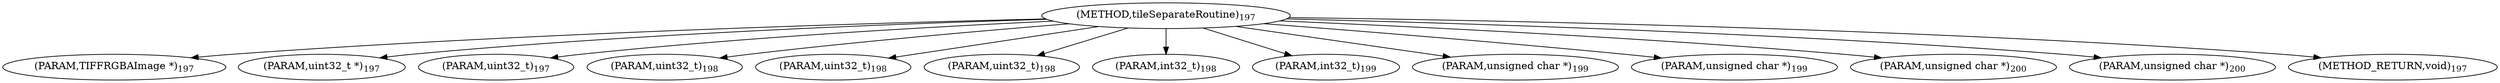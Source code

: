 digraph "tileSeparateRoutine" {  
"8223" [label = <(METHOD,tileSeparateRoutine)<SUB>197</SUB>> ]
"8224" [label = <(PARAM,TIFFRGBAImage *)<SUB>197</SUB>> ]
"8225" [label = <(PARAM,uint32_t *)<SUB>197</SUB>> ]
"8226" [label = <(PARAM,uint32_t)<SUB>197</SUB>> ]
"8227" [label = <(PARAM,uint32_t)<SUB>198</SUB>> ]
"8228" [label = <(PARAM,uint32_t)<SUB>198</SUB>> ]
"8229" [label = <(PARAM,uint32_t)<SUB>198</SUB>> ]
"8230" [label = <(PARAM,int32_t)<SUB>198</SUB>> ]
"8231" [label = <(PARAM,int32_t)<SUB>199</SUB>> ]
"8232" [label = <(PARAM,unsigned char *)<SUB>199</SUB>> ]
"8233" [label = <(PARAM,unsigned char *)<SUB>199</SUB>> ]
"8234" [label = <(PARAM,unsigned char *)<SUB>200</SUB>> ]
"8235" [label = <(PARAM,unsigned char *)<SUB>200</SUB>> ]
"8236" [label = <(METHOD_RETURN,void)<SUB>197</SUB>> ]
  "8223" -> "8224" 
  "8223" -> "8225" 
  "8223" -> "8226" 
  "8223" -> "8227" 
  "8223" -> "8228" 
  "8223" -> "8229" 
  "8223" -> "8230" 
  "8223" -> "8231" 
  "8223" -> "8232" 
  "8223" -> "8233" 
  "8223" -> "8234" 
  "8223" -> "8235" 
  "8223" -> "8236" 
}
